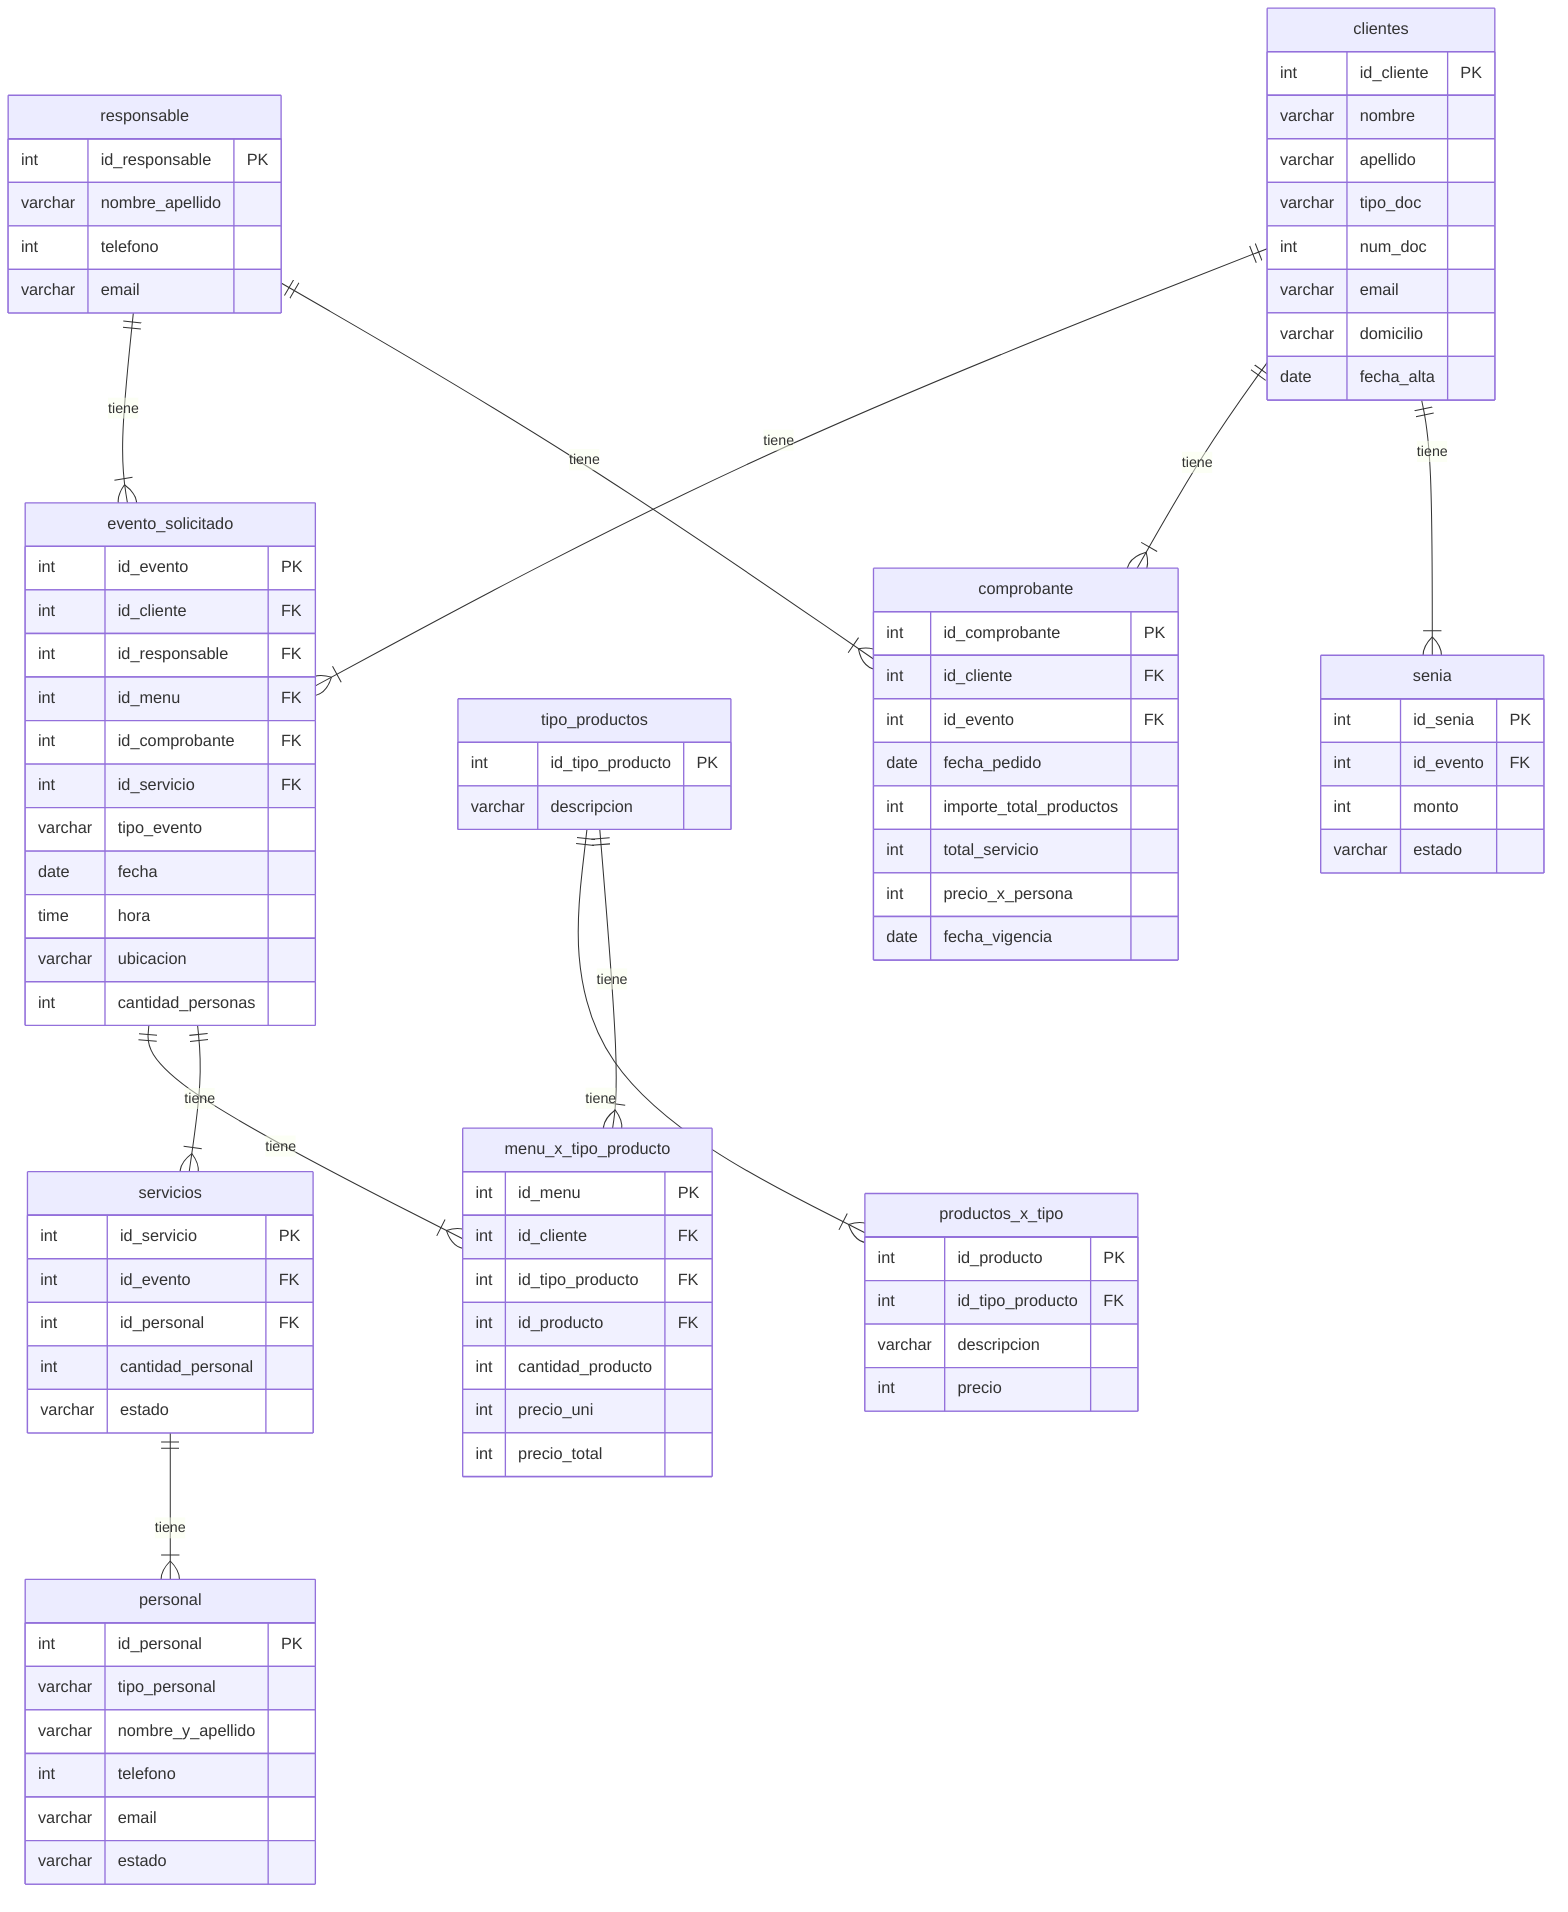 erDiagram 

    clientes {
        int id_cliente PK
        varchar nombre
        varchar apellido
        varchar tipo_doc
        int num_doc
        varchar email
        varchar domicilio
        date fecha_alta 
    }

    responsable {
        int id_responsable PK
        varchar nombre_apellido
        int telefono
        varchar email
    }   

    evento_solicitado {
        int id_evento PK
        int id_cliente FK
        int id_responsable FK 
        int id_menu FK
        int id_comprobante FK 
        int id_servicio FK 
        varchar tipo_evento 
        date fecha
        time hora
        varchar ubicacion
        int cantidad_personas 
    }

    menu_x_tipo_producto {
        int id_menu PK
        int id_cliente FK
        int id_tipo_producto FK 
        int id_producto FK 
        int cantidad_producto
        int precio_uni
        int precio_total
    }


    tipo_productos {
        int id_tipo_producto PK
        varchar descripcion 
    }

    productos_x_tipo {
        int id_producto PK
        int id_tipo_producto FK 
        varchar descripcion
        int precio
    }



    comprobante {
        int id_comprobante PK
        int id_cliente FK 
        int id_evento FK 
        date fecha_pedido
        int importe_total_productos
        int total_servicio
        int precio_x_persona
        date fecha_vigencia 
    }

    senia {
        int id_senia PK 
        int id_evento FK 
        int monto 
        varchar estado 
    }

    personal {
        int id_personal PK
        varchar tipo_personal 
        varchar nombre_y_apellido
        int telefono 
        varchar email 
        varchar estado 
    }

    servicios {
        int id_servicio PK 
        int id_evento FK 
        int id_personal FK 
        int cantidad_personal
        varchar estado 
    }


    clientes ||--|{ evento_solicitado: tiene 
    responsable ||--|{ evento_solicitado: tiene 
    evento_solicitado ||--|{ menu_x_tipo_producto: tiene 
    responsable ||--|{ comprobante: tiene 
    clientes ||--|{ comprobante: tiene 
    tipo_productos ||--|{ productos_x_tipo: tiene 
    clientes ||--|{ senia: tiene 
    servicios ||--|{ personal: tiene 
    evento_solicitado ||--|{ servicios: tiene 
    tipo_productos ||--|{ menu_x_tipo_producto: tiene